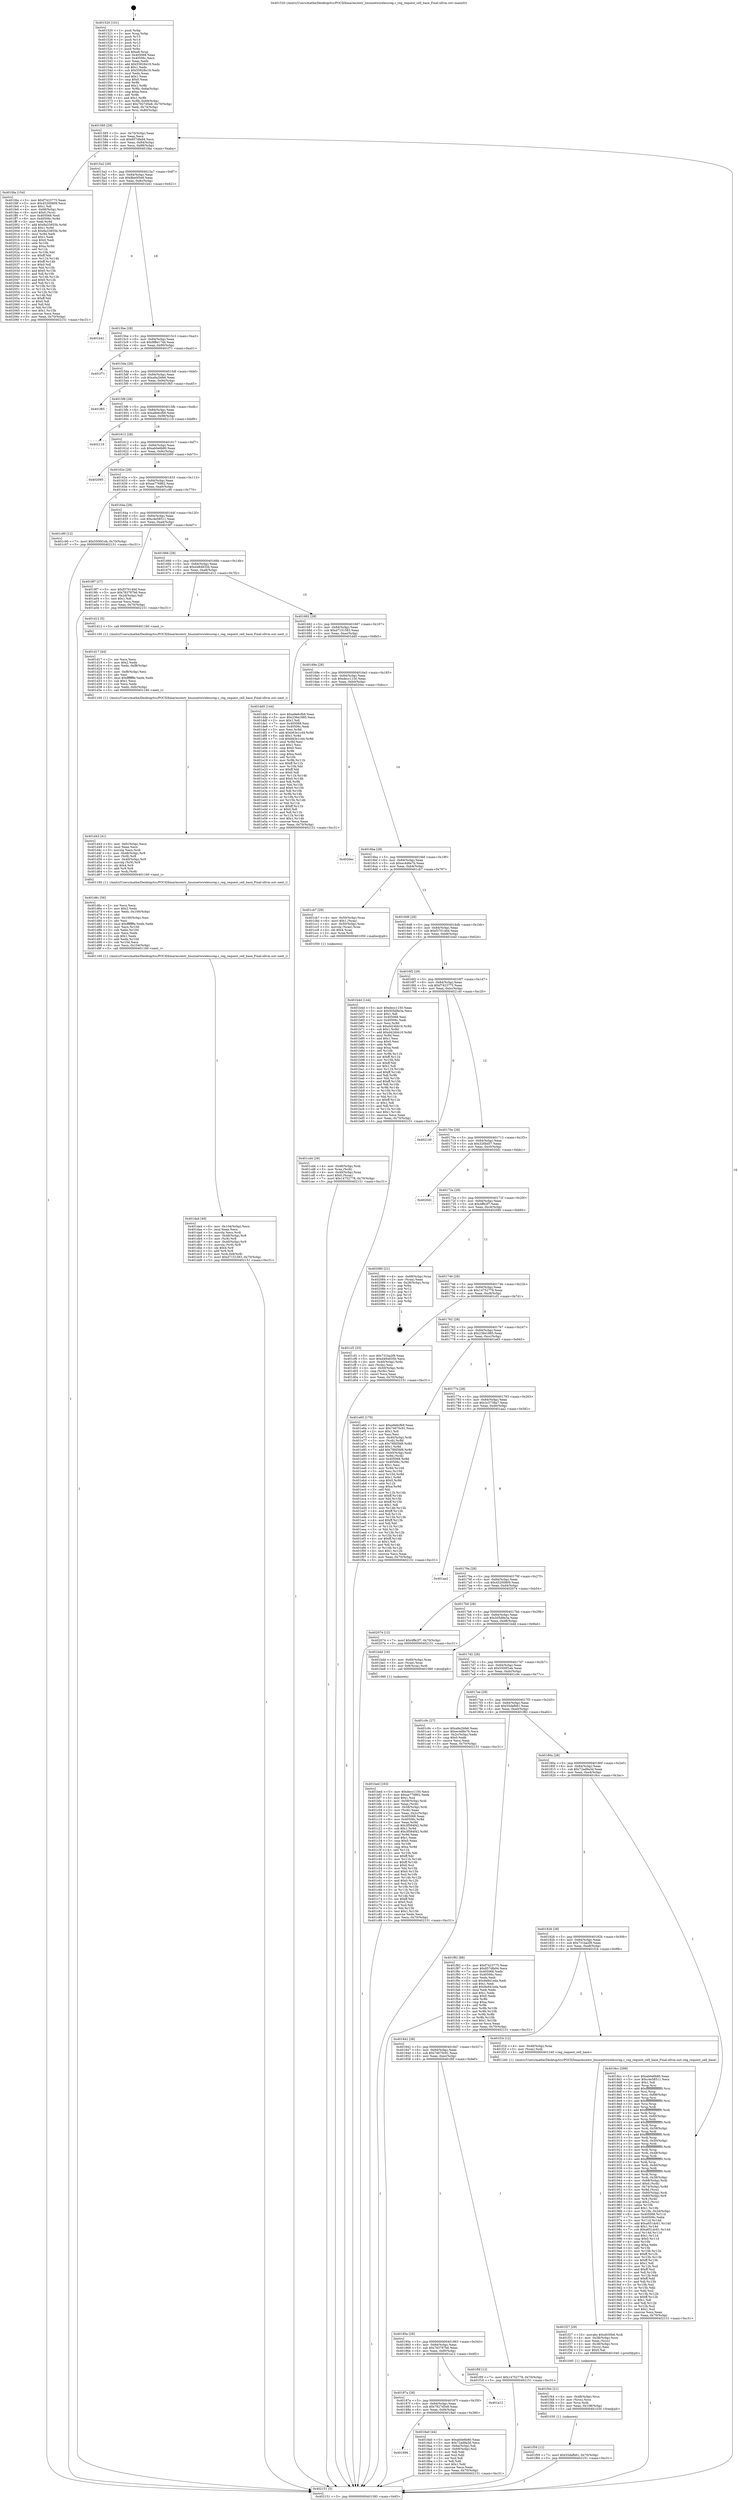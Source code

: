 digraph "0x401520" {
  label = "0x401520 (/mnt/c/Users/mathe/Desktop/tcc/POCII/binaries/extr_linuxnetwirelessreg.c_reg_request_cell_base_Final-ollvm.out::main(0))"
  labelloc = "t"
  node[shape=record]

  Entry [label="",width=0.3,height=0.3,shape=circle,fillcolor=black,style=filled]
  "0x401585" [label="{
     0x401585 [29]\l
     | [instrs]\l
     &nbsp;&nbsp;0x401585 \<+3\>: mov -0x70(%rbp),%eax\l
     &nbsp;&nbsp;0x401588 \<+2\>: mov %eax,%ecx\l
     &nbsp;&nbsp;0x40158a \<+6\>: sub $0x857dfa94,%ecx\l
     &nbsp;&nbsp;0x401590 \<+6\>: mov %eax,-0x84(%rbp)\l
     &nbsp;&nbsp;0x401596 \<+6\>: mov %ecx,-0x88(%rbp)\l
     &nbsp;&nbsp;0x40159c \<+6\>: je 0000000000401fda \<main+0xaba\>\l
  }"]
  "0x401fda" [label="{
     0x401fda [154]\l
     | [instrs]\l
     &nbsp;&nbsp;0x401fda \<+5\>: mov $0xf7423775,%eax\l
     &nbsp;&nbsp;0x401fdf \<+5\>: mov $0x45200809,%ecx\l
     &nbsp;&nbsp;0x401fe4 \<+2\>: mov $0x1,%dl\l
     &nbsp;&nbsp;0x401fe6 \<+4\>: mov -0x68(%rbp),%rsi\l
     &nbsp;&nbsp;0x401fea \<+6\>: movl $0x0,(%rsi)\l
     &nbsp;&nbsp;0x401ff0 \<+7\>: mov 0x405068,%edi\l
     &nbsp;&nbsp;0x401ff7 \<+8\>: mov 0x40506c,%r8d\l
     &nbsp;&nbsp;0x401fff \<+3\>: mov %edi,%r9d\l
     &nbsp;&nbsp;0x402002 \<+7\>: add $0x8a33855b,%r9d\l
     &nbsp;&nbsp;0x402009 \<+4\>: sub $0x1,%r9d\l
     &nbsp;&nbsp;0x40200d \<+7\>: sub $0x8a33855b,%r9d\l
     &nbsp;&nbsp;0x402014 \<+4\>: imul %r9d,%edi\l
     &nbsp;&nbsp;0x402018 \<+3\>: and $0x1,%edi\l
     &nbsp;&nbsp;0x40201b \<+3\>: cmp $0x0,%edi\l
     &nbsp;&nbsp;0x40201e \<+4\>: sete %r10b\l
     &nbsp;&nbsp;0x402022 \<+4\>: cmp $0xa,%r8d\l
     &nbsp;&nbsp;0x402026 \<+4\>: setl %r11b\l
     &nbsp;&nbsp;0x40202a \<+3\>: mov %r10b,%bl\l
     &nbsp;&nbsp;0x40202d \<+3\>: xor $0xff,%bl\l
     &nbsp;&nbsp;0x402030 \<+3\>: mov %r11b,%r14b\l
     &nbsp;&nbsp;0x402033 \<+4\>: xor $0xff,%r14b\l
     &nbsp;&nbsp;0x402037 \<+3\>: xor $0x0,%dl\l
     &nbsp;&nbsp;0x40203a \<+3\>: mov %bl,%r15b\l
     &nbsp;&nbsp;0x40203d \<+4\>: and $0x0,%r15b\l
     &nbsp;&nbsp;0x402041 \<+3\>: and %dl,%r10b\l
     &nbsp;&nbsp;0x402044 \<+3\>: mov %r14b,%r12b\l
     &nbsp;&nbsp;0x402047 \<+4\>: and $0x0,%r12b\l
     &nbsp;&nbsp;0x40204b \<+3\>: and %dl,%r11b\l
     &nbsp;&nbsp;0x40204e \<+3\>: or %r10b,%r15b\l
     &nbsp;&nbsp;0x402051 \<+3\>: or %r11b,%r12b\l
     &nbsp;&nbsp;0x402054 \<+3\>: xor %r12b,%r15b\l
     &nbsp;&nbsp;0x402057 \<+3\>: or %r14b,%bl\l
     &nbsp;&nbsp;0x40205a \<+3\>: xor $0xff,%bl\l
     &nbsp;&nbsp;0x40205d \<+3\>: or $0x0,%dl\l
     &nbsp;&nbsp;0x402060 \<+2\>: and %dl,%bl\l
     &nbsp;&nbsp;0x402062 \<+3\>: or %bl,%r15b\l
     &nbsp;&nbsp;0x402065 \<+4\>: test $0x1,%r15b\l
     &nbsp;&nbsp;0x402069 \<+3\>: cmovne %ecx,%eax\l
     &nbsp;&nbsp;0x40206c \<+3\>: mov %eax,-0x70(%rbp)\l
     &nbsp;&nbsp;0x40206f \<+5\>: jmp 0000000000402151 \<main+0xc31\>\l
  }"]
  "0x4015a2" [label="{
     0x4015a2 [28]\l
     | [instrs]\l
     &nbsp;&nbsp;0x4015a2 \<+5\>: jmp 00000000004015a7 \<main+0x87\>\l
     &nbsp;&nbsp;0x4015a7 \<+6\>: mov -0x84(%rbp),%eax\l
     &nbsp;&nbsp;0x4015ad \<+5\>: sub $0x8be0f3e9,%eax\l
     &nbsp;&nbsp;0x4015b2 \<+6\>: mov %eax,-0x8c(%rbp)\l
     &nbsp;&nbsp;0x4015b8 \<+6\>: je 0000000000401b41 \<main+0x621\>\l
  }"]
  Exit [label="",width=0.3,height=0.3,shape=circle,fillcolor=black,style=filled,peripheries=2]
  "0x401b41" [label="{
     0x401b41\l
  }", style=dashed]
  "0x4015be" [label="{
     0x4015be [28]\l
     | [instrs]\l
     &nbsp;&nbsp;0x4015be \<+5\>: jmp 00000000004015c3 \<main+0xa3\>\l
     &nbsp;&nbsp;0x4015c3 \<+6\>: mov -0x84(%rbp),%eax\l
     &nbsp;&nbsp;0x4015c9 \<+5\>: sub $0x9f8e174b,%eax\l
     &nbsp;&nbsp;0x4015ce \<+6\>: mov %eax,-0x90(%rbp)\l
     &nbsp;&nbsp;0x4015d4 \<+6\>: je 0000000000401f71 \<main+0xa51\>\l
  }"]
  "0x401f59" [label="{
     0x401f59 [12]\l
     | [instrs]\l
     &nbsp;&nbsp;0x401f59 \<+7\>: movl $0x55dafb61,-0x70(%rbp)\l
     &nbsp;&nbsp;0x401f60 \<+5\>: jmp 0000000000402151 \<main+0xc31\>\l
  }"]
  "0x401f71" [label="{
     0x401f71\l
  }", style=dashed]
  "0x4015da" [label="{
     0x4015da [28]\l
     | [instrs]\l
     &nbsp;&nbsp;0x4015da \<+5\>: jmp 00000000004015df \<main+0xbf\>\l
     &nbsp;&nbsp;0x4015df \<+6\>: mov -0x84(%rbp),%eax\l
     &nbsp;&nbsp;0x4015e5 \<+5\>: sub $0xa9a2bfe6,%eax\l
     &nbsp;&nbsp;0x4015ea \<+6\>: mov %eax,-0x94(%rbp)\l
     &nbsp;&nbsp;0x4015f0 \<+6\>: je 0000000000401f65 \<main+0xa45\>\l
  }"]
  "0x401f44" [label="{
     0x401f44 [21]\l
     | [instrs]\l
     &nbsp;&nbsp;0x401f44 \<+4\>: mov -0x48(%rbp),%rcx\l
     &nbsp;&nbsp;0x401f48 \<+3\>: mov (%rcx),%rcx\l
     &nbsp;&nbsp;0x401f4b \<+3\>: mov %rcx,%rdi\l
     &nbsp;&nbsp;0x401f4e \<+6\>: mov %eax,-0x108(%rbp)\l
     &nbsp;&nbsp;0x401f54 \<+5\>: call 0000000000401030 \<free@plt\>\l
     | [calls]\l
     &nbsp;&nbsp;0x401030 \{1\} (unknown)\l
  }"]
  "0x401f65" [label="{
     0x401f65\l
  }", style=dashed]
  "0x4015f6" [label="{
     0x4015f6 [28]\l
     | [instrs]\l
     &nbsp;&nbsp;0x4015f6 \<+5\>: jmp 00000000004015fb \<main+0xdb\>\l
     &nbsp;&nbsp;0x4015fb \<+6\>: mov -0x84(%rbp),%eax\l
     &nbsp;&nbsp;0x401601 \<+5\>: sub $0xa9e6cfb9,%eax\l
     &nbsp;&nbsp;0x401606 \<+6\>: mov %eax,-0x98(%rbp)\l
     &nbsp;&nbsp;0x40160c \<+6\>: je 0000000000402119 \<main+0xbf9\>\l
  }"]
  "0x401f27" [label="{
     0x401f27 [29]\l
     | [instrs]\l
     &nbsp;&nbsp;0x401f27 \<+10\>: movabs $0x4030b6,%rdi\l
     &nbsp;&nbsp;0x401f31 \<+4\>: mov -0x38(%rbp),%rcx\l
     &nbsp;&nbsp;0x401f35 \<+2\>: mov %eax,(%rcx)\l
     &nbsp;&nbsp;0x401f37 \<+4\>: mov -0x38(%rbp),%rcx\l
     &nbsp;&nbsp;0x401f3b \<+2\>: mov (%rcx),%esi\l
     &nbsp;&nbsp;0x401f3d \<+2\>: mov $0x0,%al\l
     &nbsp;&nbsp;0x401f3f \<+5\>: call 0000000000401040 \<printf@plt\>\l
     | [calls]\l
     &nbsp;&nbsp;0x401040 \{1\} (unknown)\l
  }"]
  "0x402119" [label="{
     0x402119\l
  }", style=dashed]
  "0x401612" [label="{
     0x401612 [28]\l
     | [instrs]\l
     &nbsp;&nbsp;0x401612 \<+5\>: jmp 0000000000401617 \<main+0xf7\>\l
     &nbsp;&nbsp;0x401617 \<+6\>: mov -0x84(%rbp),%eax\l
     &nbsp;&nbsp;0x40161d \<+5\>: sub $0xab0e6b80,%eax\l
     &nbsp;&nbsp;0x401622 \<+6\>: mov %eax,-0x9c(%rbp)\l
     &nbsp;&nbsp;0x401628 \<+6\>: je 0000000000402095 \<main+0xb75\>\l
  }"]
  "0x401da4" [label="{
     0x401da4 [49]\l
     | [instrs]\l
     &nbsp;&nbsp;0x401da4 \<+6\>: mov -0x104(%rbp),%ecx\l
     &nbsp;&nbsp;0x401daa \<+3\>: imul %eax,%ecx\l
     &nbsp;&nbsp;0x401dad \<+3\>: movslq %ecx,%rdi\l
     &nbsp;&nbsp;0x401db0 \<+4\>: mov -0x48(%rbp),%r8\l
     &nbsp;&nbsp;0x401db4 \<+3\>: mov (%r8),%r8\l
     &nbsp;&nbsp;0x401db7 \<+4\>: mov -0x40(%rbp),%r9\l
     &nbsp;&nbsp;0x401dbb \<+3\>: movslq (%r9),%r9\l
     &nbsp;&nbsp;0x401dbe \<+4\>: shl $0x4,%r9\l
     &nbsp;&nbsp;0x401dc2 \<+3\>: add %r9,%r8\l
     &nbsp;&nbsp;0x401dc5 \<+4\>: mov %rdi,0x8(%r8)\l
     &nbsp;&nbsp;0x401dc9 \<+7\>: movl $0xd7151583,-0x70(%rbp)\l
     &nbsp;&nbsp;0x401dd0 \<+5\>: jmp 0000000000402151 \<main+0xc31\>\l
  }"]
  "0x402095" [label="{
     0x402095\l
  }", style=dashed]
  "0x40162e" [label="{
     0x40162e [28]\l
     | [instrs]\l
     &nbsp;&nbsp;0x40162e \<+5\>: jmp 0000000000401633 \<main+0x113\>\l
     &nbsp;&nbsp;0x401633 \<+6\>: mov -0x84(%rbp),%eax\l
     &nbsp;&nbsp;0x401639 \<+5\>: sub $0xae776862,%eax\l
     &nbsp;&nbsp;0x40163e \<+6\>: mov %eax,-0xa0(%rbp)\l
     &nbsp;&nbsp;0x401644 \<+6\>: je 0000000000401c90 \<main+0x770\>\l
  }"]
  "0x401d6c" [label="{
     0x401d6c [56]\l
     | [instrs]\l
     &nbsp;&nbsp;0x401d6c \<+2\>: xor %ecx,%ecx\l
     &nbsp;&nbsp;0x401d6e \<+5\>: mov $0x2,%edx\l
     &nbsp;&nbsp;0x401d73 \<+6\>: mov %edx,-0x100(%rbp)\l
     &nbsp;&nbsp;0x401d79 \<+1\>: cltd\l
     &nbsp;&nbsp;0x401d7a \<+6\>: mov -0x100(%rbp),%esi\l
     &nbsp;&nbsp;0x401d80 \<+2\>: idiv %esi\l
     &nbsp;&nbsp;0x401d82 \<+6\>: imul $0xfffffffe,%edx,%edx\l
     &nbsp;&nbsp;0x401d88 \<+3\>: mov %ecx,%r10d\l
     &nbsp;&nbsp;0x401d8b \<+3\>: sub %edx,%r10d\l
     &nbsp;&nbsp;0x401d8e \<+2\>: mov %ecx,%edx\l
     &nbsp;&nbsp;0x401d90 \<+3\>: sub $0x1,%edx\l
     &nbsp;&nbsp;0x401d93 \<+3\>: add %edx,%r10d\l
     &nbsp;&nbsp;0x401d96 \<+3\>: sub %r10d,%ecx\l
     &nbsp;&nbsp;0x401d99 \<+6\>: mov %ecx,-0x104(%rbp)\l
     &nbsp;&nbsp;0x401d9f \<+5\>: call 0000000000401160 \<next_i\>\l
     | [calls]\l
     &nbsp;&nbsp;0x401160 \{1\} (/mnt/c/Users/mathe/Desktop/tcc/POCII/binaries/extr_linuxnetwirelessreg.c_reg_request_cell_base_Final-ollvm.out::next_i)\l
  }"]
  "0x401c90" [label="{
     0x401c90 [12]\l
     | [instrs]\l
     &nbsp;&nbsp;0x401c90 \<+7\>: movl $0x5500f1eb,-0x70(%rbp)\l
     &nbsp;&nbsp;0x401c97 \<+5\>: jmp 0000000000402151 \<main+0xc31\>\l
  }"]
  "0x40164a" [label="{
     0x40164a [28]\l
     | [instrs]\l
     &nbsp;&nbsp;0x40164a \<+5\>: jmp 000000000040164f \<main+0x12f\>\l
     &nbsp;&nbsp;0x40164f \<+6\>: mov -0x84(%rbp),%eax\l
     &nbsp;&nbsp;0x401655 \<+5\>: sub $0xc4e58511,%eax\l
     &nbsp;&nbsp;0x40165a \<+6\>: mov %eax,-0xa4(%rbp)\l
     &nbsp;&nbsp;0x401660 \<+6\>: je 00000000004019f7 \<main+0x4d7\>\l
  }"]
  "0x401d43" [label="{
     0x401d43 [41]\l
     | [instrs]\l
     &nbsp;&nbsp;0x401d43 \<+6\>: mov -0xfc(%rbp),%ecx\l
     &nbsp;&nbsp;0x401d49 \<+3\>: imul %eax,%ecx\l
     &nbsp;&nbsp;0x401d4c \<+3\>: movslq %ecx,%rdi\l
     &nbsp;&nbsp;0x401d4f \<+4\>: mov -0x48(%rbp),%r8\l
     &nbsp;&nbsp;0x401d53 \<+3\>: mov (%r8),%r8\l
     &nbsp;&nbsp;0x401d56 \<+4\>: mov -0x40(%rbp),%r9\l
     &nbsp;&nbsp;0x401d5a \<+3\>: movslq (%r9),%r9\l
     &nbsp;&nbsp;0x401d5d \<+4\>: shl $0x4,%r9\l
     &nbsp;&nbsp;0x401d61 \<+3\>: add %r9,%r8\l
     &nbsp;&nbsp;0x401d64 \<+3\>: mov %rdi,(%r8)\l
     &nbsp;&nbsp;0x401d67 \<+5\>: call 0000000000401160 \<next_i\>\l
     | [calls]\l
     &nbsp;&nbsp;0x401160 \{1\} (/mnt/c/Users/mathe/Desktop/tcc/POCII/binaries/extr_linuxnetwirelessreg.c_reg_request_cell_base_Final-ollvm.out::next_i)\l
  }"]
  "0x4019f7" [label="{
     0x4019f7 [27]\l
     | [instrs]\l
     &nbsp;&nbsp;0x4019f7 \<+5\>: mov $0xf370140d,%eax\l
     &nbsp;&nbsp;0x4019fc \<+5\>: mov $0x783787b6,%ecx\l
     &nbsp;&nbsp;0x401a01 \<+3\>: mov -0x2d(%rbp),%dl\l
     &nbsp;&nbsp;0x401a04 \<+3\>: test $0x1,%dl\l
     &nbsp;&nbsp;0x401a07 \<+3\>: cmovne %ecx,%eax\l
     &nbsp;&nbsp;0x401a0a \<+3\>: mov %eax,-0x70(%rbp)\l
     &nbsp;&nbsp;0x401a0d \<+5\>: jmp 0000000000402151 \<main+0xc31\>\l
  }"]
  "0x401666" [label="{
     0x401666 [28]\l
     | [instrs]\l
     &nbsp;&nbsp;0x401666 \<+5\>: jmp 000000000040166b \<main+0x14b\>\l
     &nbsp;&nbsp;0x40166b \<+6\>: mov -0x84(%rbp),%eax\l
     &nbsp;&nbsp;0x401671 \<+5\>: sub $0xd484835b,%eax\l
     &nbsp;&nbsp;0x401676 \<+6\>: mov %eax,-0xa8(%rbp)\l
     &nbsp;&nbsp;0x40167c \<+6\>: je 0000000000401d12 \<main+0x7f2\>\l
  }"]
  "0x401d17" [label="{
     0x401d17 [44]\l
     | [instrs]\l
     &nbsp;&nbsp;0x401d17 \<+2\>: xor %ecx,%ecx\l
     &nbsp;&nbsp;0x401d19 \<+5\>: mov $0x2,%edx\l
     &nbsp;&nbsp;0x401d1e \<+6\>: mov %edx,-0xf8(%rbp)\l
     &nbsp;&nbsp;0x401d24 \<+1\>: cltd\l
     &nbsp;&nbsp;0x401d25 \<+6\>: mov -0xf8(%rbp),%esi\l
     &nbsp;&nbsp;0x401d2b \<+2\>: idiv %esi\l
     &nbsp;&nbsp;0x401d2d \<+6\>: imul $0xfffffffe,%edx,%edx\l
     &nbsp;&nbsp;0x401d33 \<+3\>: sub $0x1,%ecx\l
     &nbsp;&nbsp;0x401d36 \<+2\>: sub %ecx,%edx\l
     &nbsp;&nbsp;0x401d38 \<+6\>: mov %edx,-0xfc(%rbp)\l
     &nbsp;&nbsp;0x401d3e \<+5\>: call 0000000000401160 \<next_i\>\l
     | [calls]\l
     &nbsp;&nbsp;0x401160 \{1\} (/mnt/c/Users/mathe/Desktop/tcc/POCII/binaries/extr_linuxnetwirelessreg.c_reg_request_cell_base_Final-ollvm.out::next_i)\l
  }"]
  "0x401d12" [label="{
     0x401d12 [5]\l
     | [instrs]\l
     &nbsp;&nbsp;0x401d12 \<+5\>: call 0000000000401160 \<next_i\>\l
     | [calls]\l
     &nbsp;&nbsp;0x401160 \{1\} (/mnt/c/Users/mathe/Desktop/tcc/POCII/binaries/extr_linuxnetwirelessreg.c_reg_request_cell_base_Final-ollvm.out::next_i)\l
  }"]
  "0x401682" [label="{
     0x401682 [28]\l
     | [instrs]\l
     &nbsp;&nbsp;0x401682 \<+5\>: jmp 0000000000401687 \<main+0x167\>\l
     &nbsp;&nbsp;0x401687 \<+6\>: mov -0x84(%rbp),%eax\l
     &nbsp;&nbsp;0x40168d \<+5\>: sub $0xd7151583,%eax\l
     &nbsp;&nbsp;0x401692 \<+6\>: mov %eax,-0xac(%rbp)\l
     &nbsp;&nbsp;0x401698 \<+6\>: je 0000000000401dd5 \<main+0x8b5\>\l
  }"]
  "0x401cd4" [label="{
     0x401cd4 [29]\l
     | [instrs]\l
     &nbsp;&nbsp;0x401cd4 \<+4\>: mov -0x48(%rbp),%rdi\l
     &nbsp;&nbsp;0x401cd8 \<+3\>: mov %rax,(%rdi)\l
     &nbsp;&nbsp;0x401cdb \<+4\>: mov -0x40(%rbp),%rax\l
     &nbsp;&nbsp;0x401cdf \<+6\>: movl $0x0,(%rax)\l
     &nbsp;&nbsp;0x401ce5 \<+7\>: movl $0x14752778,-0x70(%rbp)\l
     &nbsp;&nbsp;0x401cec \<+5\>: jmp 0000000000402151 \<main+0xc31\>\l
  }"]
  "0x401dd5" [label="{
     0x401dd5 [144]\l
     | [instrs]\l
     &nbsp;&nbsp;0x401dd5 \<+5\>: mov $0xa9e6cfb9,%eax\l
     &nbsp;&nbsp;0x401dda \<+5\>: mov $0x236e1885,%ecx\l
     &nbsp;&nbsp;0x401ddf \<+2\>: mov $0x1,%dl\l
     &nbsp;&nbsp;0x401de1 \<+7\>: mov 0x405068,%esi\l
     &nbsp;&nbsp;0x401de8 \<+7\>: mov 0x40506c,%edi\l
     &nbsp;&nbsp;0x401def \<+3\>: mov %esi,%r8d\l
     &nbsp;&nbsp;0x401df2 \<+7\>: add $0xb63e1c44,%r8d\l
     &nbsp;&nbsp;0x401df9 \<+4\>: sub $0x1,%r8d\l
     &nbsp;&nbsp;0x401dfd \<+7\>: sub $0xb63e1c44,%r8d\l
     &nbsp;&nbsp;0x401e04 \<+4\>: imul %r8d,%esi\l
     &nbsp;&nbsp;0x401e08 \<+3\>: and $0x1,%esi\l
     &nbsp;&nbsp;0x401e0b \<+3\>: cmp $0x0,%esi\l
     &nbsp;&nbsp;0x401e0e \<+4\>: sete %r9b\l
     &nbsp;&nbsp;0x401e12 \<+3\>: cmp $0xa,%edi\l
     &nbsp;&nbsp;0x401e15 \<+4\>: setl %r10b\l
     &nbsp;&nbsp;0x401e19 \<+3\>: mov %r9b,%r11b\l
     &nbsp;&nbsp;0x401e1c \<+4\>: xor $0xff,%r11b\l
     &nbsp;&nbsp;0x401e20 \<+3\>: mov %r10b,%bl\l
     &nbsp;&nbsp;0x401e23 \<+3\>: xor $0xff,%bl\l
     &nbsp;&nbsp;0x401e26 \<+3\>: xor $0x0,%dl\l
     &nbsp;&nbsp;0x401e29 \<+3\>: mov %r11b,%r14b\l
     &nbsp;&nbsp;0x401e2c \<+4\>: and $0x0,%r14b\l
     &nbsp;&nbsp;0x401e30 \<+3\>: and %dl,%r9b\l
     &nbsp;&nbsp;0x401e33 \<+3\>: mov %bl,%r15b\l
     &nbsp;&nbsp;0x401e36 \<+4\>: and $0x0,%r15b\l
     &nbsp;&nbsp;0x401e3a \<+3\>: and %dl,%r10b\l
     &nbsp;&nbsp;0x401e3d \<+3\>: or %r9b,%r14b\l
     &nbsp;&nbsp;0x401e40 \<+3\>: or %r10b,%r15b\l
     &nbsp;&nbsp;0x401e43 \<+3\>: xor %r15b,%r14b\l
     &nbsp;&nbsp;0x401e46 \<+3\>: or %bl,%r11b\l
     &nbsp;&nbsp;0x401e49 \<+4\>: xor $0xff,%r11b\l
     &nbsp;&nbsp;0x401e4d \<+3\>: or $0x0,%dl\l
     &nbsp;&nbsp;0x401e50 \<+3\>: and %dl,%r11b\l
     &nbsp;&nbsp;0x401e53 \<+3\>: or %r11b,%r14b\l
     &nbsp;&nbsp;0x401e56 \<+4\>: test $0x1,%r14b\l
     &nbsp;&nbsp;0x401e5a \<+3\>: cmovne %ecx,%eax\l
     &nbsp;&nbsp;0x401e5d \<+3\>: mov %eax,-0x70(%rbp)\l
     &nbsp;&nbsp;0x401e60 \<+5\>: jmp 0000000000402151 \<main+0xc31\>\l
  }"]
  "0x40169e" [label="{
     0x40169e [28]\l
     | [instrs]\l
     &nbsp;&nbsp;0x40169e \<+5\>: jmp 00000000004016a3 \<main+0x183\>\l
     &nbsp;&nbsp;0x4016a3 \<+6\>: mov -0x84(%rbp),%eax\l
     &nbsp;&nbsp;0x4016a9 \<+5\>: sub $0xdecc1150,%eax\l
     &nbsp;&nbsp;0x4016ae \<+6\>: mov %eax,-0xb0(%rbp)\l
     &nbsp;&nbsp;0x4016b4 \<+6\>: je 00000000004020ec \<main+0xbcc\>\l
  }"]
  "0x401bed" [label="{
     0x401bed [163]\l
     | [instrs]\l
     &nbsp;&nbsp;0x401bed \<+5\>: mov $0xdecc1150,%ecx\l
     &nbsp;&nbsp;0x401bf2 \<+5\>: mov $0xae776862,%edx\l
     &nbsp;&nbsp;0x401bf7 \<+3\>: mov $0x1,%sil\l
     &nbsp;&nbsp;0x401bfa \<+4\>: mov -0x58(%rbp),%rdi\l
     &nbsp;&nbsp;0x401bfe \<+2\>: mov %eax,(%rdi)\l
     &nbsp;&nbsp;0x401c00 \<+4\>: mov -0x58(%rbp),%rdi\l
     &nbsp;&nbsp;0x401c04 \<+2\>: mov (%rdi),%eax\l
     &nbsp;&nbsp;0x401c06 \<+3\>: mov %eax,-0x2c(%rbp)\l
     &nbsp;&nbsp;0x401c09 \<+7\>: mov 0x405068,%eax\l
     &nbsp;&nbsp;0x401c10 \<+8\>: mov 0x40506c,%r8d\l
     &nbsp;&nbsp;0x401c18 \<+3\>: mov %eax,%r9d\l
     &nbsp;&nbsp;0x401c1b \<+7\>: sub $0x3f584f42,%r9d\l
     &nbsp;&nbsp;0x401c22 \<+4\>: sub $0x1,%r9d\l
     &nbsp;&nbsp;0x401c26 \<+7\>: add $0x3f584f42,%r9d\l
     &nbsp;&nbsp;0x401c2d \<+4\>: imul %r9d,%eax\l
     &nbsp;&nbsp;0x401c31 \<+3\>: and $0x1,%eax\l
     &nbsp;&nbsp;0x401c34 \<+3\>: cmp $0x0,%eax\l
     &nbsp;&nbsp;0x401c37 \<+4\>: sete %r10b\l
     &nbsp;&nbsp;0x401c3b \<+4\>: cmp $0xa,%r8d\l
     &nbsp;&nbsp;0x401c3f \<+4\>: setl %r11b\l
     &nbsp;&nbsp;0x401c43 \<+3\>: mov %r10b,%bl\l
     &nbsp;&nbsp;0x401c46 \<+3\>: xor $0xff,%bl\l
     &nbsp;&nbsp;0x401c49 \<+3\>: mov %r11b,%r14b\l
     &nbsp;&nbsp;0x401c4c \<+4\>: xor $0xff,%r14b\l
     &nbsp;&nbsp;0x401c50 \<+4\>: xor $0x0,%sil\l
     &nbsp;&nbsp;0x401c54 \<+3\>: mov %bl,%r15b\l
     &nbsp;&nbsp;0x401c57 \<+4\>: and $0x0,%r15b\l
     &nbsp;&nbsp;0x401c5b \<+3\>: and %sil,%r10b\l
     &nbsp;&nbsp;0x401c5e \<+3\>: mov %r14b,%r12b\l
     &nbsp;&nbsp;0x401c61 \<+4\>: and $0x0,%r12b\l
     &nbsp;&nbsp;0x401c65 \<+3\>: and %sil,%r11b\l
     &nbsp;&nbsp;0x401c68 \<+3\>: or %r10b,%r15b\l
     &nbsp;&nbsp;0x401c6b \<+3\>: or %r11b,%r12b\l
     &nbsp;&nbsp;0x401c6e \<+3\>: xor %r12b,%r15b\l
     &nbsp;&nbsp;0x401c71 \<+3\>: or %r14b,%bl\l
     &nbsp;&nbsp;0x401c74 \<+3\>: xor $0xff,%bl\l
     &nbsp;&nbsp;0x401c77 \<+4\>: or $0x0,%sil\l
     &nbsp;&nbsp;0x401c7b \<+3\>: and %sil,%bl\l
     &nbsp;&nbsp;0x401c7e \<+3\>: or %bl,%r15b\l
     &nbsp;&nbsp;0x401c81 \<+4\>: test $0x1,%r15b\l
     &nbsp;&nbsp;0x401c85 \<+3\>: cmovne %edx,%ecx\l
     &nbsp;&nbsp;0x401c88 \<+3\>: mov %ecx,-0x70(%rbp)\l
     &nbsp;&nbsp;0x401c8b \<+5\>: jmp 0000000000402151 \<main+0xc31\>\l
  }"]
  "0x4020ec" [label="{
     0x4020ec\l
  }", style=dashed]
  "0x4016ba" [label="{
     0x4016ba [28]\l
     | [instrs]\l
     &nbsp;&nbsp;0x4016ba \<+5\>: jmp 00000000004016bf \<main+0x19f\>\l
     &nbsp;&nbsp;0x4016bf \<+6\>: mov -0x84(%rbp),%eax\l
     &nbsp;&nbsp;0x4016c5 \<+5\>: sub $0xec4d6e7b,%eax\l
     &nbsp;&nbsp;0x4016ca \<+6\>: mov %eax,-0xb4(%rbp)\l
     &nbsp;&nbsp;0x4016d0 \<+6\>: je 0000000000401cb7 \<main+0x797\>\l
  }"]
  "0x401520" [label="{
     0x401520 [101]\l
     | [instrs]\l
     &nbsp;&nbsp;0x401520 \<+1\>: push %rbp\l
     &nbsp;&nbsp;0x401521 \<+3\>: mov %rsp,%rbp\l
     &nbsp;&nbsp;0x401524 \<+2\>: push %r15\l
     &nbsp;&nbsp;0x401526 \<+2\>: push %r14\l
     &nbsp;&nbsp;0x401528 \<+2\>: push %r13\l
     &nbsp;&nbsp;0x40152a \<+2\>: push %r12\l
     &nbsp;&nbsp;0x40152c \<+1\>: push %rbx\l
     &nbsp;&nbsp;0x40152d \<+7\>: sub $0xe8,%rsp\l
     &nbsp;&nbsp;0x401534 \<+7\>: mov 0x405068,%eax\l
     &nbsp;&nbsp;0x40153b \<+7\>: mov 0x40506c,%ecx\l
     &nbsp;&nbsp;0x401542 \<+2\>: mov %eax,%edx\l
     &nbsp;&nbsp;0x401544 \<+6\>: add $0x55828e19,%edx\l
     &nbsp;&nbsp;0x40154a \<+3\>: sub $0x1,%edx\l
     &nbsp;&nbsp;0x40154d \<+6\>: sub $0x55828e19,%edx\l
     &nbsp;&nbsp;0x401553 \<+3\>: imul %edx,%eax\l
     &nbsp;&nbsp;0x401556 \<+3\>: and $0x1,%eax\l
     &nbsp;&nbsp;0x401559 \<+3\>: cmp $0x0,%eax\l
     &nbsp;&nbsp;0x40155c \<+4\>: sete %r8b\l
     &nbsp;&nbsp;0x401560 \<+4\>: and $0x1,%r8b\l
     &nbsp;&nbsp;0x401564 \<+4\>: mov %r8b,-0x6a(%rbp)\l
     &nbsp;&nbsp;0x401568 \<+3\>: cmp $0xa,%ecx\l
     &nbsp;&nbsp;0x40156b \<+4\>: setl %r8b\l
     &nbsp;&nbsp;0x40156f \<+4\>: and $0x1,%r8b\l
     &nbsp;&nbsp;0x401573 \<+4\>: mov %r8b,-0x69(%rbp)\l
     &nbsp;&nbsp;0x401577 \<+7\>: movl $0x7927d5e8,-0x70(%rbp)\l
     &nbsp;&nbsp;0x40157e \<+3\>: mov %edi,-0x74(%rbp)\l
     &nbsp;&nbsp;0x401581 \<+4\>: mov %rsi,-0x80(%rbp)\l
  }"]
  "0x401cb7" [label="{
     0x401cb7 [29]\l
     | [instrs]\l
     &nbsp;&nbsp;0x401cb7 \<+4\>: mov -0x50(%rbp),%rax\l
     &nbsp;&nbsp;0x401cbb \<+6\>: movl $0x1,(%rax)\l
     &nbsp;&nbsp;0x401cc1 \<+4\>: mov -0x50(%rbp),%rax\l
     &nbsp;&nbsp;0x401cc5 \<+3\>: movslq (%rax),%rax\l
     &nbsp;&nbsp;0x401cc8 \<+4\>: shl $0x4,%rax\l
     &nbsp;&nbsp;0x401ccc \<+3\>: mov %rax,%rdi\l
     &nbsp;&nbsp;0x401ccf \<+5\>: call 0000000000401050 \<malloc@plt\>\l
     | [calls]\l
     &nbsp;&nbsp;0x401050 \{1\} (unknown)\l
  }"]
  "0x4016d6" [label="{
     0x4016d6 [28]\l
     | [instrs]\l
     &nbsp;&nbsp;0x4016d6 \<+5\>: jmp 00000000004016db \<main+0x1bb\>\l
     &nbsp;&nbsp;0x4016db \<+6\>: mov -0x84(%rbp),%eax\l
     &nbsp;&nbsp;0x4016e1 \<+5\>: sub $0xf370140d,%eax\l
     &nbsp;&nbsp;0x4016e6 \<+6\>: mov %eax,-0xb8(%rbp)\l
     &nbsp;&nbsp;0x4016ec \<+6\>: je 0000000000401b4d \<main+0x62d\>\l
  }"]
  "0x402151" [label="{
     0x402151 [5]\l
     | [instrs]\l
     &nbsp;&nbsp;0x402151 \<+5\>: jmp 0000000000401585 \<main+0x65\>\l
  }"]
  "0x401b4d" [label="{
     0x401b4d [144]\l
     | [instrs]\l
     &nbsp;&nbsp;0x401b4d \<+5\>: mov $0xdecc1150,%eax\l
     &nbsp;&nbsp;0x401b52 \<+5\>: mov $0x505d9e3a,%ecx\l
     &nbsp;&nbsp;0x401b57 \<+2\>: mov $0x1,%dl\l
     &nbsp;&nbsp;0x401b59 \<+7\>: mov 0x405068,%esi\l
     &nbsp;&nbsp;0x401b60 \<+7\>: mov 0x40506c,%edi\l
     &nbsp;&nbsp;0x401b67 \<+3\>: mov %esi,%r8d\l
     &nbsp;&nbsp;0x401b6a \<+7\>: sub $0xd424bb16,%r8d\l
     &nbsp;&nbsp;0x401b71 \<+4\>: sub $0x1,%r8d\l
     &nbsp;&nbsp;0x401b75 \<+7\>: add $0xd424bb16,%r8d\l
     &nbsp;&nbsp;0x401b7c \<+4\>: imul %r8d,%esi\l
     &nbsp;&nbsp;0x401b80 \<+3\>: and $0x1,%esi\l
     &nbsp;&nbsp;0x401b83 \<+3\>: cmp $0x0,%esi\l
     &nbsp;&nbsp;0x401b86 \<+4\>: sete %r9b\l
     &nbsp;&nbsp;0x401b8a \<+3\>: cmp $0xa,%edi\l
     &nbsp;&nbsp;0x401b8d \<+4\>: setl %r10b\l
     &nbsp;&nbsp;0x401b91 \<+3\>: mov %r9b,%r11b\l
     &nbsp;&nbsp;0x401b94 \<+4\>: xor $0xff,%r11b\l
     &nbsp;&nbsp;0x401b98 \<+3\>: mov %r10b,%bl\l
     &nbsp;&nbsp;0x401b9b \<+3\>: xor $0xff,%bl\l
     &nbsp;&nbsp;0x401b9e \<+3\>: xor $0x1,%dl\l
     &nbsp;&nbsp;0x401ba1 \<+3\>: mov %r11b,%r14b\l
     &nbsp;&nbsp;0x401ba4 \<+4\>: and $0xff,%r14b\l
     &nbsp;&nbsp;0x401ba8 \<+3\>: and %dl,%r9b\l
     &nbsp;&nbsp;0x401bab \<+3\>: mov %bl,%r15b\l
     &nbsp;&nbsp;0x401bae \<+4\>: and $0xff,%r15b\l
     &nbsp;&nbsp;0x401bb2 \<+3\>: and %dl,%r10b\l
     &nbsp;&nbsp;0x401bb5 \<+3\>: or %r9b,%r14b\l
     &nbsp;&nbsp;0x401bb8 \<+3\>: or %r10b,%r15b\l
     &nbsp;&nbsp;0x401bbb \<+3\>: xor %r15b,%r14b\l
     &nbsp;&nbsp;0x401bbe \<+3\>: or %bl,%r11b\l
     &nbsp;&nbsp;0x401bc1 \<+4\>: xor $0xff,%r11b\l
     &nbsp;&nbsp;0x401bc5 \<+3\>: or $0x1,%dl\l
     &nbsp;&nbsp;0x401bc8 \<+3\>: and %dl,%r11b\l
     &nbsp;&nbsp;0x401bcb \<+3\>: or %r11b,%r14b\l
     &nbsp;&nbsp;0x401bce \<+4\>: test $0x1,%r14b\l
     &nbsp;&nbsp;0x401bd2 \<+3\>: cmovne %ecx,%eax\l
     &nbsp;&nbsp;0x401bd5 \<+3\>: mov %eax,-0x70(%rbp)\l
     &nbsp;&nbsp;0x401bd8 \<+5\>: jmp 0000000000402151 \<main+0xc31\>\l
  }"]
  "0x4016f2" [label="{
     0x4016f2 [28]\l
     | [instrs]\l
     &nbsp;&nbsp;0x4016f2 \<+5\>: jmp 00000000004016f7 \<main+0x1d7\>\l
     &nbsp;&nbsp;0x4016f7 \<+6\>: mov -0x84(%rbp),%eax\l
     &nbsp;&nbsp;0x4016fd \<+5\>: sub $0xf7423775,%eax\l
     &nbsp;&nbsp;0x401702 \<+6\>: mov %eax,-0xbc(%rbp)\l
     &nbsp;&nbsp;0x401708 \<+6\>: je 0000000000402140 \<main+0xc20\>\l
  }"]
  "0x401896" [label="{
     0x401896\l
  }", style=dashed]
  "0x402140" [label="{
     0x402140\l
  }", style=dashed]
  "0x40170e" [label="{
     0x40170e [28]\l
     | [instrs]\l
     &nbsp;&nbsp;0x40170e \<+5\>: jmp 0000000000401713 \<main+0x1f3\>\l
     &nbsp;&nbsp;0x401713 \<+6\>: mov -0x84(%rbp),%eax\l
     &nbsp;&nbsp;0x401719 \<+5\>: sub $0x326bd57,%eax\l
     &nbsp;&nbsp;0x40171e \<+6\>: mov %eax,-0xc0(%rbp)\l
     &nbsp;&nbsp;0x401724 \<+6\>: je 00000000004020d1 \<main+0xbb1\>\l
  }"]
  "0x4018a0" [label="{
     0x4018a0 [44]\l
     | [instrs]\l
     &nbsp;&nbsp;0x4018a0 \<+5\>: mov $0xab0e6b80,%eax\l
     &nbsp;&nbsp;0x4018a5 \<+5\>: mov $0x72ad9a3d,%ecx\l
     &nbsp;&nbsp;0x4018aa \<+3\>: mov -0x6a(%rbp),%dl\l
     &nbsp;&nbsp;0x4018ad \<+4\>: mov -0x69(%rbp),%sil\l
     &nbsp;&nbsp;0x4018b1 \<+3\>: mov %dl,%dil\l
     &nbsp;&nbsp;0x4018b4 \<+3\>: and %sil,%dil\l
     &nbsp;&nbsp;0x4018b7 \<+3\>: xor %sil,%dl\l
     &nbsp;&nbsp;0x4018ba \<+3\>: or %dl,%dil\l
     &nbsp;&nbsp;0x4018bd \<+4\>: test $0x1,%dil\l
     &nbsp;&nbsp;0x4018c1 \<+3\>: cmovne %ecx,%eax\l
     &nbsp;&nbsp;0x4018c4 \<+3\>: mov %eax,-0x70(%rbp)\l
     &nbsp;&nbsp;0x4018c7 \<+5\>: jmp 0000000000402151 \<main+0xc31\>\l
  }"]
  "0x4020d1" [label="{
     0x4020d1\l
  }", style=dashed]
  "0x40172a" [label="{
     0x40172a [28]\l
     | [instrs]\l
     &nbsp;&nbsp;0x40172a \<+5\>: jmp 000000000040172f \<main+0x20f\>\l
     &nbsp;&nbsp;0x40172f \<+6\>: mov -0x84(%rbp),%eax\l
     &nbsp;&nbsp;0x401735 \<+5\>: sub $0x4ffe2f7,%eax\l
     &nbsp;&nbsp;0x40173a \<+6\>: mov %eax,-0xc4(%rbp)\l
     &nbsp;&nbsp;0x401740 \<+6\>: je 0000000000402080 \<main+0xb60\>\l
  }"]
  "0x40187a" [label="{
     0x40187a [28]\l
     | [instrs]\l
     &nbsp;&nbsp;0x40187a \<+5\>: jmp 000000000040187f \<main+0x35f\>\l
     &nbsp;&nbsp;0x40187f \<+6\>: mov -0x84(%rbp),%eax\l
     &nbsp;&nbsp;0x401885 \<+5\>: sub $0x7927d5e8,%eax\l
     &nbsp;&nbsp;0x40188a \<+6\>: mov %eax,-0xf4(%rbp)\l
     &nbsp;&nbsp;0x401890 \<+6\>: je 00000000004018a0 \<main+0x380\>\l
  }"]
  "0x402080" [label="{
     0x402080 [21]\l
     | [instrs]\l
     &nbsp;&nbsp;0x402080 \<+4\>: mov -0x68(%rbp),%rax\l
     &nbsp;&nbsp;0x402084 \<+2\>: mov (%rax),%eax\l
     &nbsp;&nbsp;0x402086 \<+4\>: lea -0x28(%rbp),%rsp\l
     &nbsp;&nbsp;0x40208a \<+1\>: pop %rbx\l
     &nbsp;&nbsp;0x40208b \<+2\>: pop %r12\l
     &nbsp;&nbsp;0x40208d \<+2\>: pop %r13\l
     &nbsp;&nbsp;0x40208f \<+2\>: pop %r14\l
     &nbsp;&nbsp;0x402091 \<+2\>: pop %r15\l
     &nbsp;&nbsp;0x402093 \<+1\>: pop %rbp\l
     &nbsp;&nbsp;0x402094 \<+1\>: ret\l
  }"]
  "0x401746" [label="{
     0x401746 [28]\l
     | [instrs]\l
     &nbsp;&nbsp;0x401746 \<+5\>: jmp 000000000040174b \<main+0x22b\>\l
     &nbsp;&nbsp;0x40174b \<+6\>: mov -0x84(%rbp),%eax\l
     &nbsp;&nbsp;0x401751 \<+5\>: sub $0x14752778,%eax\l
     &nbsp;&nbsp;0x401756 \<+6\>: mov %eax,-0xc8(%rbp)\l
     &nbsp;&nbsp;0x40175c \<+6\>: je 0000000000401cf1 \<main+0x7d1\>\l
  }"]
  "0x401a12" [label="{
     0x401a12\l
  }", style=dashed]
  "0x401cf1" [label="{
     0x401cf1 [33]\l
     | [instrs]\l
     &nbsp;&nbsp;0x401cf1 \<+5\>: mov $0x731ba2f9,%eax\l
     &nbsp;&nbsp;0x401cf6 \<+5\>: mov $0xd484835b,%ecx\l
     &nbsp;&nbsp;0x401cfb \<+4\>: mov -0x40(%rbp),%rdx\l
     &nbsp;&nbsp;0x401cff \<+2\>: mov (%rdx),%esi\l
     &nbsp;&nbsp;0x401d01 \<+4\>: mov -0x50(%rbp),%rdx\l
     &nbsp;&nbsp;0x401d05 \<+2\>: cmp (%rdx),%esi\l
     &nbsp;&nbsp;0x401d07 \<+3\>: cmovl %ecx,%eax\l
     &nbsp;&nbsp;0x401d0a \<+3\>: mov %eax,-0x70(%rbp)\l
     &nbsp;&nbsp;0x401d0d \<+5\>: jmp 0000000000402151 \<main+0xc31\>\l
  }"]
  "0x401762" [label="{
     0x401762 [28]\l
     | [instrs]\l
     &nbsp;&nbsp;0x401762 \<+5\>: jmp 0000000000401767 \<main+0x247\>\l
     &nbsp;&nbsp;0x401767 \<+6\>: mov -0x84(%rbp),%eax\l
     &nbsp;&nbsp;0x40176d \<+5\>: sub $0x236e1885,%eax\l
     &nbsp;&nbsp;0x401772 \<+6\>: mov %eax,-0xcc(%rbp)\l
     &nbsp;&nbsp;0x401778 \<+6\>: je 0000000000401e65 \<main+0x945\>\l
  }"]
  "0x40185e" [label="{
     0x40185e [28]\l
     | [instrs]\l
     &nbsp;&nbsp;0x40185e \<+5\>: jmp 0000000000401863 \<main+0x343\>\l
     &nbsp;&nbsp;0x401863 \<+6\>: mov -0x84(%rbp),%eax\l
     &nbsp;&nbsp;0x401869 \<+5\>: sub $0x783787b6,%eax\l
     &nbsp;&nbsp;0x40186e \<+6\>: mov %eax,-0xf0(%rbp)\l
     &nbsp;&nbsp;0x401874 \<+6\>: je 0000000000401a12 \<main+0x4f2\>\l
  }"]
  "0x401e65" [label="{
     0x401e65 [170]\l
     | [instrs]\l
     &nbsp;&nbsp;0x401e65 \<+5\>: mov $0xa9e6cfb9,%eax\l
     &nbsp;&nbsp;0x401e6a \<+5\>: mov $0x74670c91,%ecx\l
     &nbsp;&nbsp;0x401e6f \<+2\>: mov $0x1,%dl\l
     &nbsp;&nbsp;0x401e71 \<+2\>: xor %esi,%esi\l
     &nbsp;&nbsp;0x401e73 \<+4\>: mov -0x40(%rbp),%rdi\l
     &nbsp;&nbsp;0x401e77 \<+3\>: mov (%rdi),%r8d\l
     &nbsp;&nbsp;0x401e7a \<+7\>: sub $0x78fd5fd9,%r8d\l
     &nbsp;&nbsp;0x401e81 \<+4\>: add $0x1,%r8d\l
     &nbsp;&nbsp;0x401e85 \<+7\>: add $0x78fd5fd9,%r8d\l
     &nbsp;&nbsp;0x401e8c \<+4\>: mov -0x40(%rbp),%rdi\l
     &nbsp;&nbsp;0x401e90 \<+3\>: mov %r8d,(%rdi)\l
     &nbsp;&nbsp;0x401e93 \<+8\>: mov 0x405068,%r8d\l
     &nbsp;&nbsp;0x401e9b \<+8\>: mov 0x40506c,%r9d\l
     &nbsp;&nbsp;0x401ea3 \<+3\>: sub $0x1,%esi\l
     &nbsp;&nbsp;0x401ea6 \<+3\>: mov %r8d,%r10d\l
     &nbsp;&nbsp;0x401ea9 \<+3\>: add %esi,%r10d\l
     &nbsp;&nbsp;0x401eac \<+4\>: imul %r10d,%r8d\l
     &nbsp;&nbsp;0x401eb0 \<+4\>: and $0x1,%r8d\l
     &nbsp;&nbsp;0x401eb4 \<+4\>: cmp $0x0,%r8d\l
     &nbsp;&nbsp;0x401eb8 \<+4\>: sete %r11b\l
     &nbsp;&nbsp;0x401ebc \<+4\>: cmp $0xa,%r9d\l
     &nbsp;&nbsp;0x401ec0 \<+3\>: setl %bl\l
     &nbsp;&nbsp;0x401ec3 \<+3\>: mov %r11b,%r14b\l
     &nbsp;&nbsp;0x401ec6 \<+4\>: xor $0xff,%r14b\l
     &nbsp;&nbsp;0x401eca \<+3\>: mov %bl,%r15b\l
     &nbsp;&nbsp;0x401ecd \<+4\>: xor $0xff,%r15b\l
     &nbsp;&nbsp;0x401ed1 \<+3\>: xor $0x1,%dl\l
     &nbsp;&nbsp;0x401ed4 \<+3\>: mov %r14b,%r12b\l
     &nbsp;&nbsp;0x401ed7 \<+4\>: and $0xff,%r12b\l
     &nbsp;&nbsp;0x401edb \<+3\>: and %dl,%r11b\l
     &nbsp;&nbsp;0x401ede \<+3\>: mov %r15b,%r13b\l
     &nbsp;&nbsp;0x401ee1 \<+4\>: and $0xff,%r13b\l
     &nbsp;&nbsp;0x401ee5 \<+2\>: and %dl,%bl\l
     &nbsp;&nbsp;0x401ee7 \<+3\>: or %r11b,%r12b\l
     &nbsp;&nbsp;0x401eea \<+3\>: or %bl,%r13b\l
     &nbsp;&nbsp;0x401eed \<+3\>: xor %r13b,%r12b\l
     &nbsp;&nbsp;0x401ef0 \<+3\>: or %r15b,%r14b\l
     &nbsp;&nbsp;0x401ef3 \<+4\>: xor $0xff,%r14b\l
     &nbsp;&nbsp;0x401ef7 \<+3\>: or $0x1,%dl\l
     &nbsp;&nbsp;0x401efa \<+3\>: and %dl,%r14b\l
     &nbsp;&nbsp;0x401efd \<+3\>: or %r14b,%r12b\l
     &nbsp;&nbsp;0x401f00 \<+4\>: test $0x1,%r12b\l
     &nbsp;&nbsp;0x401f04 \<+3\>: cmovne %ecx,%eax\l
     &nbsp;&nbsp;0x401f07 \<+3\>: mov %eax,-0x70(%rbp)\l
     &nbsp;&nbsp;0x401f0a \<+5\>: jmp 0000000000402151 \<main+0xc31\>\l
  }"]
  "0x40177e" [label="{
     0x40177e [28]\l
     | [instrs]\l
     &nbsp;&nbsp;0x40177e \<+5\>: jmp 0000000000401783 \<main+0x263\>\l
     &nbsp;&nbsp;0x401783 \<+6\>: mov -0x84(%rbp),%eax\l
     &nbsp;&nbsp;0x401789 \<+5\>: sub $0x3c3738a7,%eax\l
     &nbsp;&nbsp;0x40178e \<+6\>: mov %eax,-0xd0(%rbp)\l
     &nbsp;&nbsp;0x401794 \<+6\>: je 0000000000401aa2 \<main+0x582\>\l
  }"]
  "0x401f0f" [label="{
     0x401f0f [12]\l
     | [instrs]\l
     &nbsp;&nbsp;0x401f0f \<+7\>: movl $0x14752778,-0x70(%rbp)\l
     &nbsp;&nbsp;0x401f16 \<+5\>: jmp 0000000000402151 \<main+0xc31\>\l
  }"]
  "0x401aa2" [label="{
     0x401aa2\l
  }", style=dashed]
  "0x40179a" [label="{
     0x40179a [28]\l
     | [instrs]\l
     &nbsp;&nbsp;0x40179a \<+5\>: jmp 000000000040179f \<main+0x27f\>\l
     &nbsp;&nbsp;0x40179f \<+6\>: mov -0x84(%rbp),%eax\l
     &nbsp;&nbsp;0x4017a5 \<+5\>: sub $0x45200809,%eax\l
     &nbsp;&nbsp;0x4017aa \<+6\>: mov %eax,-0xd4(%rbp)\l
     &nbsp;&nbsp;0x4017b0 \<+6\>: je 0000000000402074 \<main+0xb54\>\l
  }"]
  "0x401842" [label="{
     0x401842 [28]\l
     | [instrs]\l
     &nbsp;&nbsp;0x401842 \<+5\>: jmp 0000000000401847 \<main+0x327\>\l
     &nbsp;&nbsp;0x401847 \<+6\>: mov -0x84(%rbp),%eax\l
     &nbsp;&nbsp;0x40184d \<+5\>: sub $0x74670c91,%eax\l
     &nbsp;&nbsp;0x401852 \<+6\>: mov %eax,-0xec(%rbp)\l
     &nbsp;&nbsp;0x401858 \<+6\>: je 0000000000401f0f \<main+0x9ef\>\l
  }"]
  "0x402074" [label="{
     0x402074 [12]\l
     | [instrs]\l
     &nbsp;&nbsp;0x402074 \<+7\>: movl $0x4ffe2f7,-0x70(%rbp)\l
     &nbsp;&nbsp;0x40207b \<+5\>: jmp 0000000000402151 \<main+0xc31\>\l
  }"]
  "0x4017b6" [label="{
     0x4017b6 [28]\l
     | [instrs]\l
     &nbsp;&nbsp;0x4017b6 \<+5\>: jmp 00000000004017bb \<main+0x29b\>\l
     &nbsp;&nbsp;0x4017bb \<+6\>: mov -0x84(%rbp),%eax\l
     &nbsp;&nbsp;0x4017c1 \<+5\>: sub $0x505d9e3a,%eax\l
     &nbsp;&nbsp;0x4017c6 \<+6\>: mov %eax,-0xd8(%rbp)\l
     &nbsp;&nbsp;0x4017cc \<+6\>: je 0000000000401bdd \<main+0x6bd\>\l
  }"]
  "0x401f1b" [label="{
     0x401f1b [12]\l
     | [instrs]\l
     &nbsp;&nbsp;0x401f1b \<+4\>: mov -0x48(%rbp),%rax\l
     &nbsp;&nbsp;0x401f1f \<+3\>: mov (%rax),%rdi\l
     &nbsp;&nbsp;0x401f22 \<+5\>: call 0000000000401240 \<reg_request_cell_base\>\l
     | [calls]\l
     &nbsp;&nbsp;0x401240 \{1\} (/mnt/c/Users/mathe/Desktop/tcc/POCII/binaries/extr_linuxnetwirelessreg.c_reg_request_cell_base_Final-ollvm.out::reg_request_cell_base)\l
  }"]
  "0x401bdd" [label="{
     0x401bdd [16]\l
     | [instrs]\l
     &nbsp;&nbsp;0x401bdd \<+4\>: mov -0x60(%rbp),%rax\l
     &nbsp;&nbsp;0x401be1 \<+3\>: mov (%rax),%rax\l
     &nbsp;&nbsp;0x401be4 \<+4\>: mov 0x8(%rax),%rdi\l
     &nbsp;&nbsp;0x401be8 \<+5\>: call 0000000000401060 \<atoi@plt\>\l
     | [calls]\l
     &nbsp;&nbsp;0x401060 \{1\} (unknown)\l
  }"]
  "0x4017d2" [label="{
     0x4017d2 [28]\l
     | [instrs]\l
     &nbsp;&nbsp;0x4017d2 \<+5\>: jmp 00000000004017d7 \<main+0x2b7\>\l
     &nbsp;&nbsp;0x4017d7 \<+6\>: mov -0x84(%rbp),%eax\l
     &nbsp;&nbsp;0x4017dd \<+5\>: sub $0x5500f1eb,%eax\l
     &nbsp;&nbsp;0x4017e2 \<+6\>: mov %eax,-0xdc(%rbp)\l
     &nbsp;&nbsp;0x4017e8 \<+6\>: je 0000000000401c9c \<main+0x77c\>\l
  }"]
  "0x401826" [label="{
     0x401826 [28]\l
     | [instrs]\l
     &nbsp;&nbsp;0x401826 \<+5\>: jmp 000000000040182b \<main+0x30b\>\l
     &nbsp;&nbsp;0x40182b \<+6\>: mov -0x84(%rbp),%eax\l
     &nbsp;&nbsp;0x401831 \<+5\>: sub $0x731ba2f9,%eax\l
     &nbsp;&nbsp;0x401836 \<+6\>: mov %eax,-0xe8(%rbp)\l
     &nbsp;&nbsp;0x40183c \<+6\>: je 0000000000401f1b \<main+0x9fb\>\l
  }"]
  "0x401c9c" [label="{
     0x401c9c [27]\l
     | [instrs]\l
     &nbsp;&nbsp;0x401c9c \<+5\>: mov $0xa9a2bfe6,%eax\l
     &nbsp;&nbsp;0x401ca1 \<+5\>: mov $0xec4d6e7b,%ecx\l
     &nbsp;&nbsp;0x401ca6 \<+3\>: mov -0x2c(%rbp),%edx\l
     &nbsp;&nbsp;0x401ca9 \<+3\>: cmp $0x0,%edx\l
     &nbsp;&nbsp;0x401cac \<+3\>: cmove %ecx,%eax\l
     &nbsp;&nbsp;0x401caf \<+3\>: mov %eax,-0x70(%rbp)\l
     &nbsp;&nbsp;0x401cb2 \<+5\>: jmp 0000000000402151 \<main+0xc31\>\l
  }"]
  "0x4017ee" [label="{
     0x4017ee [28]\l
     | [instrs]\l
     &nbsp;&nbsp;0x4017ee \<+5\>: jmp 00000000004017f3 \<main+0x2d3\>\l
     &nbsp;&nbsp;0x4017f3 \<+6\>: mov -0x84(%rbp),%eax\l
     &nbsp;&nbsp;0x4017f9 \<+5\>: sub $0x55dafb61,%eax\l
     &nbsp;&nbsp;0x4017fe \<+6\>: mov %eax,-0xe0(%rbp)\l
     &nbsp;&nbsp;0x401804 \<+6\>: je 0000000000401f82 \<main+0xa62\>\l
  }"]
  "0x4018cc" [label="{
     0x4018cc [299]\l
     | [instrs]\l
     &nbsp;&nbsp;0x4018cc \<+5\>: mov $0xab0e6b80,%eax\l
     &nbsp;&nbsp;0x4018d1 \<+5\>: mov $0xc4e58511,%ecx\l
     &nbsp;&nbsp;0x4018d6 \<+2\>: mov $0x1,%dl\l
     &nbsp;&nbsp;0x4018d8 \<+3\>: mov %rsp,%rsi\l
     &nbsp;&nbsp;0x4018db \<+4\>: add $0xfffffffffffffff0,%rsi\l
     &nbsp;&nbsp;0x4018df \<+3\>: mov %rsi,%rsp\l
     &nbsp;&nbsp;0x4018e2 \<+4\>: mov %rsi,-0x68(%rbp)\l
     &nbsp;&nbsp;0x4018e6 \<+3\>: mov %rsp,%rsi\l
     &nbsp;&nbsp;0x4018e9 \<+4\>: add $0xfffffffffffffff0,%rsi\l
     &nbsp;&nbsp;0x4018ed \<+3\>: mov %rsi,%rsp\l
     &nbsp;&nbsp;0x4018f0 \<+3\>: mov %rsp,%rdi\l
     &nbsp;&nbsp;0x4018f3 \<+4\>: add $0xfffffffffffffff0,%rdi\l
     &nbsp;&nbsp;0x4018f7 \<+3\>: mov %rdi,%rsp\l
     &nbsp;&nbsp;0x4018fa \<+4\>: mov %rdi,-0x60(%rbp)\l
     &nbsp;&nbsp;0x4018fe \<+3\>: mov %rsp,%rdi\l
     &nbsp;&nbsp;0x401901 \<+4\>: add $0xfffffffffffffff0,%rdi\l
     &nbsp;&nbsp;0x401905 \<+3\>: mov %rdi,%rsp\l
     &nbsp;&nbsp;0x401908 \<+4\>: mov %rdi,-0x58(%rbp)\l
     &nbsp;&nbsp;0x40190c \<+3\>: mov %rsp,%rdi\l
     &nbsp;&nbsp;0x40190f \<+4\>: add $0xfffffffffffffff0,%rdi\l
     &nbsp;&nbsp;0x401913 \<+3\>: mov %rdi,%rsp\l
     &nbsp;&nbsp;0x401916 \<+4\>: mov %rdi,-0x50(%rbp)\l
     &nbsp;&nbsp;0x40191a \<+3\>: mov %rsp,%rdi\l
     &nbsp;&nbsp;0x40191d \<+4\>: add $0xfffffffffffffff0,%rdi\l
     &nbsp;&nbsp;0x401921 \<+3\>: mov %rdi,%rsp\l
     &nbsp;&nbsp;0x401924 \<+4\>: mov %rdi,-0x48(%rbp)\l
     &nbsp;&nbsp;0x401928 \<+3\>: mov %rsp,%rdi\l
     &nbsp;&nbsp;0x40192b \<+4\>: add $0xfffffffffffffff0,%rdi\l
     &nbsp;&nbsp;0x40192f \<+3\>: mov %rdi,%rsp\l
     &nbsp;&nbsp;0x401932 \<+4\>: mov %rdi,-0x40(%rbp)\l
     &nbsp;&nbsp;0x401936 \<+3\>: mov %rsp,%rdi\l
     &nbsp;&nbsp;0x401939 \<+4\>: add $0xfffffffffffffff0,%rdi\l
     &nbsp;&nbsp;0x40193d \<+3\>: mov %rdi,%rsp\l
     &nbsp;&nbsp;0x401940 \<+4\>: mov %rdi,-0x38(%rbp)\l
     &nbsp;&nbsp;0x401944 \<+4\>: mov -0x68(%rbp),%rdi\l
     &nbsp;&nbsp;0x401948 \<+6\>: movl $0x0,(%rdi)\l
     &nbsp;&nbsp;0x40194e \<+4\>: mov -0x74(%rbp),%r8d\l
     &nbsp;&nbsp;0x401952 \<+3\>: mov %r8d,(%rsi)\l
     &nbsp;&nbsp;0x401955 \<+4\>: mov -0x60(%rbp),%rdi\l
     &nbsp;&nbsp;0x401959 \<+4\>: mov -0x80(%rbp),%r9\l
     &nbsp;&nbsp;0x40195d \<+3\>: mov %r9,(%rdi)\l
     &nbsp;&nbsp;0x401960 \<+3\>: cmpl $0x2,(%rsi)\l
     &nbsp;&nbsp;0x401963 \<+4\>: setne %r10b\l
     &nbsp;&nbsp;0x401967 \<+4\>: and $0x1,%r10b\l
     &nbsp;&nbsp;0x40196b \<+4\>: mov %r10b,-0x2d(%rbp)\l
     &nbsp;&nbsp;0x40196f \<+8\>: mov 0x405068,%r11d\l
     &nbsp;&nbsp;0x401977 \<+7\>: mov 0x40506c,%ebx\l
     &nbsp;&nbsp;0x40197e \<+3\>: mov %r11d,%r14d\l
     &nbsp;&nbsp;0x401981 \<+7\>: add $0xa651dc61,%r14d\l
     &nbsp;&nbsp;0x401988 \<+4\>: sub $0x1,%r14d\l
     &nbsp;&nbsp;0x40198c \<+7\>: sub $0xa651dc61,%r14d\l
     &nbsp;&nbsp;0x401993 \<+4\>: imul %r14d,%r11d\l
     &nbsp;&nbsp;0x401997 \<+4\>: and $0x1,%r11d\l
     &nbsp;&nbsp;0x40199b \<+4\>: cmp $0x0,%r11d\l
     &nbsp;&nbsp;0x40199f \<+4\>: sete %r10b\l
     &nbsp;&nbsp;0x4019a3 \<+3\>: cmp $0xa,%ebx\l
     &nbsp;&nbsp;0x4019a6 \<+4\>: setl %r15b\l
     &nbsp;&nbsp;0x4019aa \<+3\>: mov %r10b,%r12b\l
     &nbsp;&nbsp;0x4019ad \<+4\>: xor $0xff,%r12b\l
     &nbsp;&nbsp;0x4019b1 \<+3\>: mov %r15b,%r13b\l
     &nbsp;&nbsp;0x4019b4 \<+4\>: xor $0xff,%r13b\l
     &nbsp;&nbsp;0x4019b8 \<+3\>: xor $0x1,%dl\l
     &nbsp;&nbsp;0x4019bb \<+3\>: mov %r12b,%sil\l
     &nbsp;&nbsp;0x4019be \<+4\>: and $0xff,%sil\l
     &nbsp;&nbsp;0x4019c2 \<+3\>: and %dl,%r10b\l
     &nbsp;&nbsp;0x4019c5 \<+3\>: mov %r13b,%dil\l
     &nbsp;&nbsp;0x4019c8 \<+4\>: and $0xff,%dil\l
     &nbsp;&nbsp;0x4019cc \<+3\>: and %dl,%r15b\l
     &nbsp;&nbsp;0x4019cf \<+3\>: or %r10b,%sil\l
     &nbsp;&nbsp;0x4019d2 \<+3\>: or %r15b,%dil\l
     &nbsp;&nbsp;0x4019d5 \<+3\>: xor %dil,%sil\l
     &nbsp;&nbsp;0x4019d8 \<+3\>: or %r13b,%r12b\l
     &nbsp;&nbsp;0x4019db \<+4\>: xor $0xff,%r12b\l
     &nbsp;&nbsp;0x4019df \<+3\>: or $0x1,%dl\l
     &nbsp;&nbsp;0x4019e2 \<+3\>: and %dl,%r12b\l
     &nbsp;&nbsp;0x4019e5 \<+3\>: or %r12b,%sil\l
     &nbsp;&nbsp;0x4019e8 \<+4\>: test $0x1,%sil\l
     &nbsp;&nbsp;0x4019ec \<+3\>: cmovne %ecx,%eax\l
     &nbsp;&nbsp;0x4019ef \<+3\>: mov %eax,-0x70(%rbp)\l
     &nbsp;&nbsp;0x4019f2 \<+5\>: jmp 0000000000402151 \<main+0xc31\>\l
  }"]
  "0x401f82" [label="{
     0x401f82 [88]\l
     | [instrs]\l
     &nbsp;&nbsp;0x401f82 \<+5\>: mov $0xf7423775,%eax\l
     &nbsp;&nbsp;0x401f87 \<+5\>: mov $0x857dfa94,%ecx\l
     &nbsp;&nbsp;0x401f8c \<+7\>: mov 0x405068,%edx\l
     &nbsp;&nbsp;0x401f93 \<+7\>: mov 0x40506c,%esi\l
     &nbsp;&nbsp;0x401f9a \<+2\>: mov %edx,%edi\l
     &nbsp;&nbsp;0x401f9c \<+6\>: sub $0x9a941eda,%edi\l
     &nbsp;&nbsp;0x401fa2 \<+3\>: sub $0x1,%edi\l
     &nbsp;&nbsp;0x401fa5 \<+6\>: add $0x9a941eda,%edi\l
     &nbsp;&nbsp;0x401fab \<+3\>: imul %edi,%edx\l
     &nbsp;&nbsp;0x401fae \<+3\>: and $0x1,%edx\l
     &nbsp;&nbsp;0x401fb1 \<+3\>: cmp $0x0,%edx\l
     &nbsp;&nbsp;0x401fb4 \<+4\>: sete %r8b\l
     &nbsp;&nbsp;0x401fb8 \<+3\>: cmp $0xa,%esi\l
     &nbsp;&nbsp;0x401fbb \<+4\>: setl %r9b\l
     &nbsp;&nbsp;0x401fbf \<+3\>: mov %r8b,%r10b\l
     &nbsp;&nbsp;0x401fc2 \<+3\>: and %r9b,%r10b\l
     &nbsp;&nbsp;0x401fc5 \<+3\>: xor %r9b,%r8b\l
     &nbsp;&nbsp;0x401fc8 \<+3\>: or %r8b,%r10b\l
     &nbsp;&nbsp;0x401fcb \<+4\>: test $0x1,%r10b\l
     &nbsp;&nbsp;0x401fcf \<+3\>: cmovne %ecx,%eax\l
     &nbsp;&nbsp;0x401fd2 \<+3\>: mov %eax,-0x70(%rbp)\l
     &nbsp;&nbsp;0x401fd5 \<+5\>: jmp 0000000000402151 \<main+0xc31\>\l
  }"]
  "0x40180a" [label="{
     0x40180a [28]\l
     | [instrs]\l
     &nbsp;&nbsp;0x40180a \<+5\>: jmp 000000000040180f \<main+0x2ef\>\l
     &nbsp;&nbsp;0x40180f \<+6\>: mov -0x84(%rbp),%eax\l
     &nbsp;&nbsp;0x401815 \<+5\>: sub $0x72ad9a3d,%eax\l
     &nbsp;&nbsp;0x40181a \<+6\>: mov %eax,-0xe4(%rbp)\l
     &nbsp;&nbsp;0x401820 \<+6\>: je 00000000004018cc \<main+0x3ac\>\l
  }"]
  Entry -> "0x401520" [label=" 1"]
  "0x401585" -> "0x401fda" [label=" 1"]
  "0x401585" -> "0x4015a2" [label=" 18"]
  "0x402080" -> Exit [label=" 1"]
  "0x4015a2" -> "0x401b41" [label=" 0"]
  "0x4015a2" -> "0x4015be" [label=" 18"]
  "0x402074" -> "0x402151" [label=" 1"]
  "0x4015be" -> "0x401f71" [label=" 0"]
  "0x4015be" -> "0x4015da" [label=" 18"]
  "0x401fda" -> "0x402151" [label=" 1"]
  "0x4015da" -> "0x401f65" [label=" 0"]
  "0x4015da" -> "0x4015f6" [label=" 18"]
  "0x401f82" -> "0x402151" [label=" 1"]
  "0x4015f6" -> "0x402119" [label=" 0"]
  "0x4015f6" -> "0x401612" [label=" 18"]
  "0x401f59" -> "0x402151" [label=" 1"]
  "0x401612" -> "0x402095" [label=" 0"]
  "0x401612" -> "0x40162e" [label=" 18"]
  "0x401f44" -> "0x401f59" [label=" 1"]
  "0x40162e" -> "0x401c90" [label=" 1"]
  "0x40162e" -> "0x40164a" [label=" 17"]
  "0x401f27" -> "0x401f44" [label=" 1"]
  "0x40164a" -> "0x4019f7" [label=" 1"]
  "0x40164a" -> "0x401666" [label=" 16"]
  "0x401f1b" -> "0x401f27" [label=" 1"]
  "0x401666" -> "0x401d12" [label=" 1"]
  "0x401666" -> "0x401682" [label=" 15"]
  "0x401f0f" -> "0x402151" [label=" 1"]
  "0x401682" -> "0x401dd5" [label=" 1"]
  "0x401682" -> "0x40169e" [label=" 14"]
  "0x401e65" -> "0x402151" [label=" 1"]
  "0x40169e" -> "0x4020ec" [label=" 0"]
  "0x40169e" -> "0x4016ba" [label=" 14"]
  "0x401dd5" -> "0x402151" [label=" 1"]
  "0x4016ba" -> "0x401cb7" [label=" 1"]
  "0x4016ba" -> "0x4016d6" [label=" 13"]
  "0x401d6c" -> "0x401da4" [label=" 1"]
  "0x4016d6" -> "0x401b4d" [label=" 1"]
  "0x4016d6" -> "0x4016f2" [label=" 12"]
  "0x401d43" -> "0x401d6c" [label=" 1"]
  "0x4016f2" -> "0x402140" [label=" 0"]
  "0x4016f2" -> "0x40170e" [label=" 12"]
  "0x401d17" -> "0x401d43" [label=" 1"]
  "0x40170e" -> "0x4020d1" [label=" 0"]
  "0x40170e" -> "0x40172a" [label=" 12"]
  "0x401d12" -> "0x401d17" [label=" 1"]
  "0x40172a" -> "0x402080" [label=" 1"]
  "0x40172a" -> "0x401746" [label=" 11"]
  "0x401cd4" -> "0x402151" [label=" 1"]
  "0x401746" -> "0x401cf1" [label=" 2"]
  "0x401746" -> "0x401762" [label=" 9"]
  "0x401cb7" -> "0x401cd4" [label=" 1"]
  "0x401762" -> "0x401e65" [label=" 1"]
  "0x401762" -> "0x40177e" [label=" 8"]
  "0x401c90" -> "0x402151" [label=" 1"]
  "0x40177e" -> "0x401aa2" [label=" 0"]
  "0x40177e" -> "0x40179a" [label=" 8"]
  "0x401bed" -> "0x402151" [label=" 1"]
  "0x40179a" -> "0x402074" [label=" 1"]
  "0x40179a" -> "0x4017b6" [label=" 7"]
  "0x401b4d" -> "0x402151" [label=" 1"]
  "0x4017b6" -> "0x401bdd" [label=" 1"]
  "0x4017b6" -> "0x4017d2" [label=" 6"]
  "0x4019f7" -> "0x402151" [label=" 1"]
  "0x4017d2" -> "0x401c9c" [label=" 1"]
  "0x4017d2" -> "0x4017ee" [label=" 5"]
  "0x401da4" -> "0x402151" [label=" 1"]
  "0x4017ee" -> "0x401f82" [label=" 1"]
  "0x4017ee" -> "0x40180a" [label=" 4"]
  "0x402151" -> "0x401585" [label=" 18"]
  "0x40180a" -> "0x4018cc" [label=" 1"]
  "0x40180a" -> "0x401826" [label=" 3"]
  "0x4018cc" -> "0x402151" [label=" 1"]
  "0x401826" -> "0x401f1b" [label=" 1"]
  "0x401826" -> "0x401842" [label=" 2"]
  "0x401bdd" -> "0x401bed" [label=" 1"]
  "0x401842" -> "0x401f0f" [label=" 1"]
  "0x401842" -> "0x40185e" [label=" 1"]
  "0x401c9c" -> "0x402151" [label=" 1"]
  "0x40185e" -> "0x401a12" [label=" 0"]
  "0x40185e" -> "0x40187a" [label=" 1"]
  "0x401cf1" -> "0x402151" [label=" 2"]
  "0x40187a" -> "0x4018a0" [label=" 1"]
  "0x40187a" -> "0x401896" [label=" 0"]
  "0x4018a0" -> "0x402151" [label=" 1"]
  "0x401520" -> "0x401585" [label=" 1"]
}
